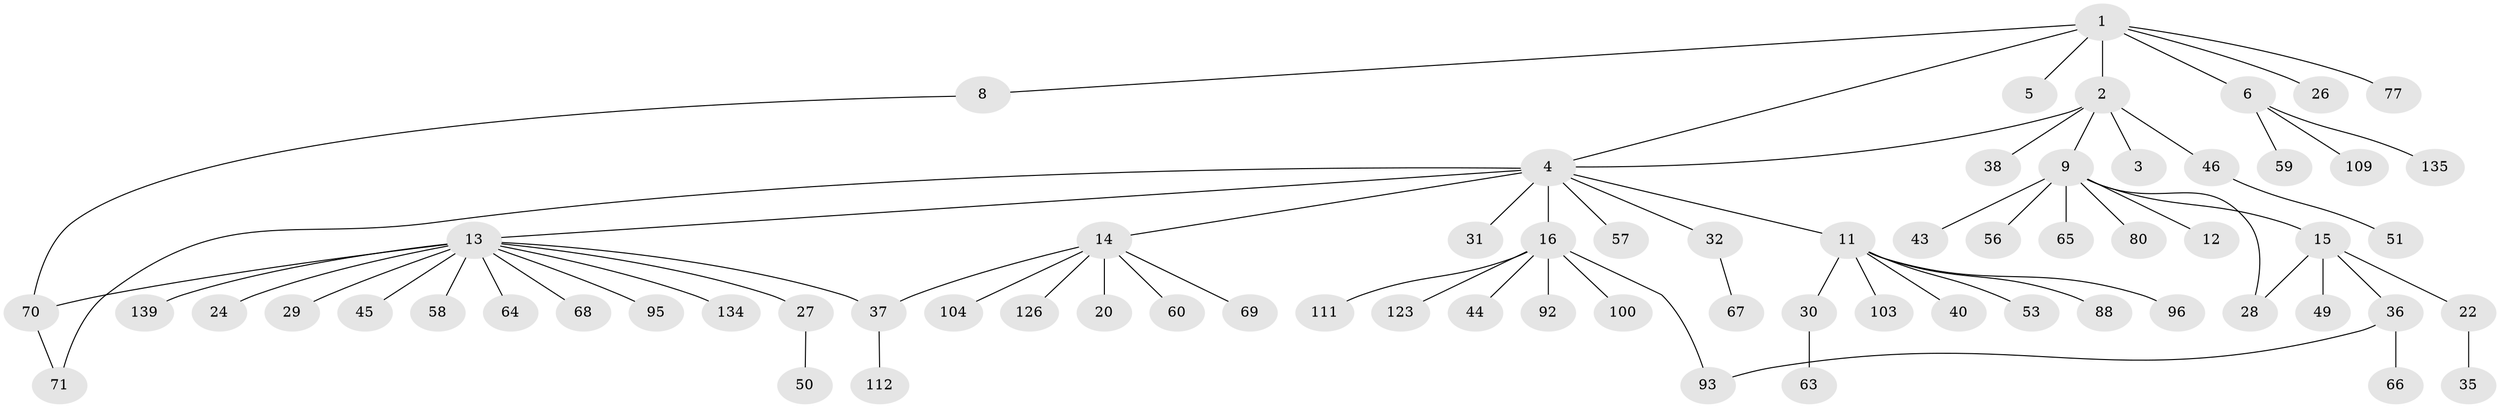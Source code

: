 // original degree distribution, {8: 0.02877697841726619, 9: 0.007194244604316547, 1: 0.6330935251798561, 3: 0.11510791366906475, 4: 0.02877697841726619, 6: 0.02158273381294964, 2: 0.12949640287769784, 7: 0.014388489208633094, 15: 0.007194244604316547, 11: 0.007194244604316547, 5: 0.007194244604316547}
// Generated by graph-tools (version 1.1) at 2025/14/03/09/25 04:14:33]
// undirected, 69 vertices, 74 edges
graph export_dot {
graph [start="1"]
  node [color=gray90,style=filled];
  1 [super="+10"];
  2 [super="+33+98+42"];
  3;
  4 [super="+48+7+127"];
  5 [super="+41+83"];
  6;
  8 [super="+62"];
  9;
  11;
  12;
  13 [super="+17"];
  14 [super="+55"];
  15 [super="+19"];
  16 [super="+18+21+61"];
  20;
  22 [super="+23+72"];
  24;
  26 [super="+108"];
  27 [super="+74"];
  28 [super="+129+136"];
  29;
  30;
  31 [super="+87"];
  32 [super="+113+131+124"];
  35 [super="+133+106"];
  36 [super="+52"];
  37 [super="+84+105+91+78+39+47"];
  38;
  40;
  43;
  44;
  45 [super="+117+86"];
  46 [super="+75+99+89+132"];
  49;
  50;
  51 [super="+54+76"];
  53;
  56;
  57;
  58;
  59;
  60 [super="+137"];
  63;
  64;
  65 [super="+114"];
  66 [super="+79"];
  67;
  68;
  69 [super="+115+107"];
  70 [super="+81+138"];
  71;
  77;
  80;
  88;
  92;
  93 [super="+94"];
  95 [super="+102+120"];
  96;
  100;
  103;
  104;
  109;
  111;
  112;
  123;
  126;
  134;
  135;
  139;
  1 -- 2;
  1 -- 4;
  1 -- 5;
  1 -- 6;
  1 -- 8;
  1 -- 26;
  1 -- 77;
  2 -- 3;
  2 -- 4;
  2 -- 9;
  2 -- 38;
  2 -- 46;
  4 -- 13;
  4 -- 16 [weight=2];
  4 -- 32;
  4 -- 57;
  4 -- 71;
  4 -- 11;
  4 -- 14;
  4 -- 31;
  6 -- 59;
  6 -- 109;
  6 -- 135;
  8 -- 70;
  9 -- 12;
  9 -- 15;
  9 -- 28;
  9 -- 43;
  9 -- 56;
  9 -- 65;
  9 -- 80;
  11 -- 30;
  11 -- 40;
  11 -- 53;
  11 -- 88;
  11 -- 96;
  11 -- 103;
  13 -- 24;
  13 -- 27;
  13 -- 29;
  13 -- 45;
  13 -- 58;
  13 -- 64;
  13 -- 68;
  13 -- 70 [weight=2];
  13 -- 95;
  13 -- 134;
  13 -- 139;
  13 -- 37;
  14 -- 20;
  14 -- 37;
  14 -- 60;
  14 -- 69;
  14 -- 104;
  14 -- 126;
  15 -- 22;
  15 -- 36;
  15 -- 49;
  15 -- 28;
  16 -- 44;
  16 -- 92;
  16 -- 93;
  16 -- 100;
  16 -- 111;
  16 -- 123;
  22 -- 35;
  27 -- 50;
  30 -- 63;
  32 -- 67;
  36 -- 93;
  36 -- 66;
  37 -- 112;
  46 -- 51;
  70 -- 71;
}
